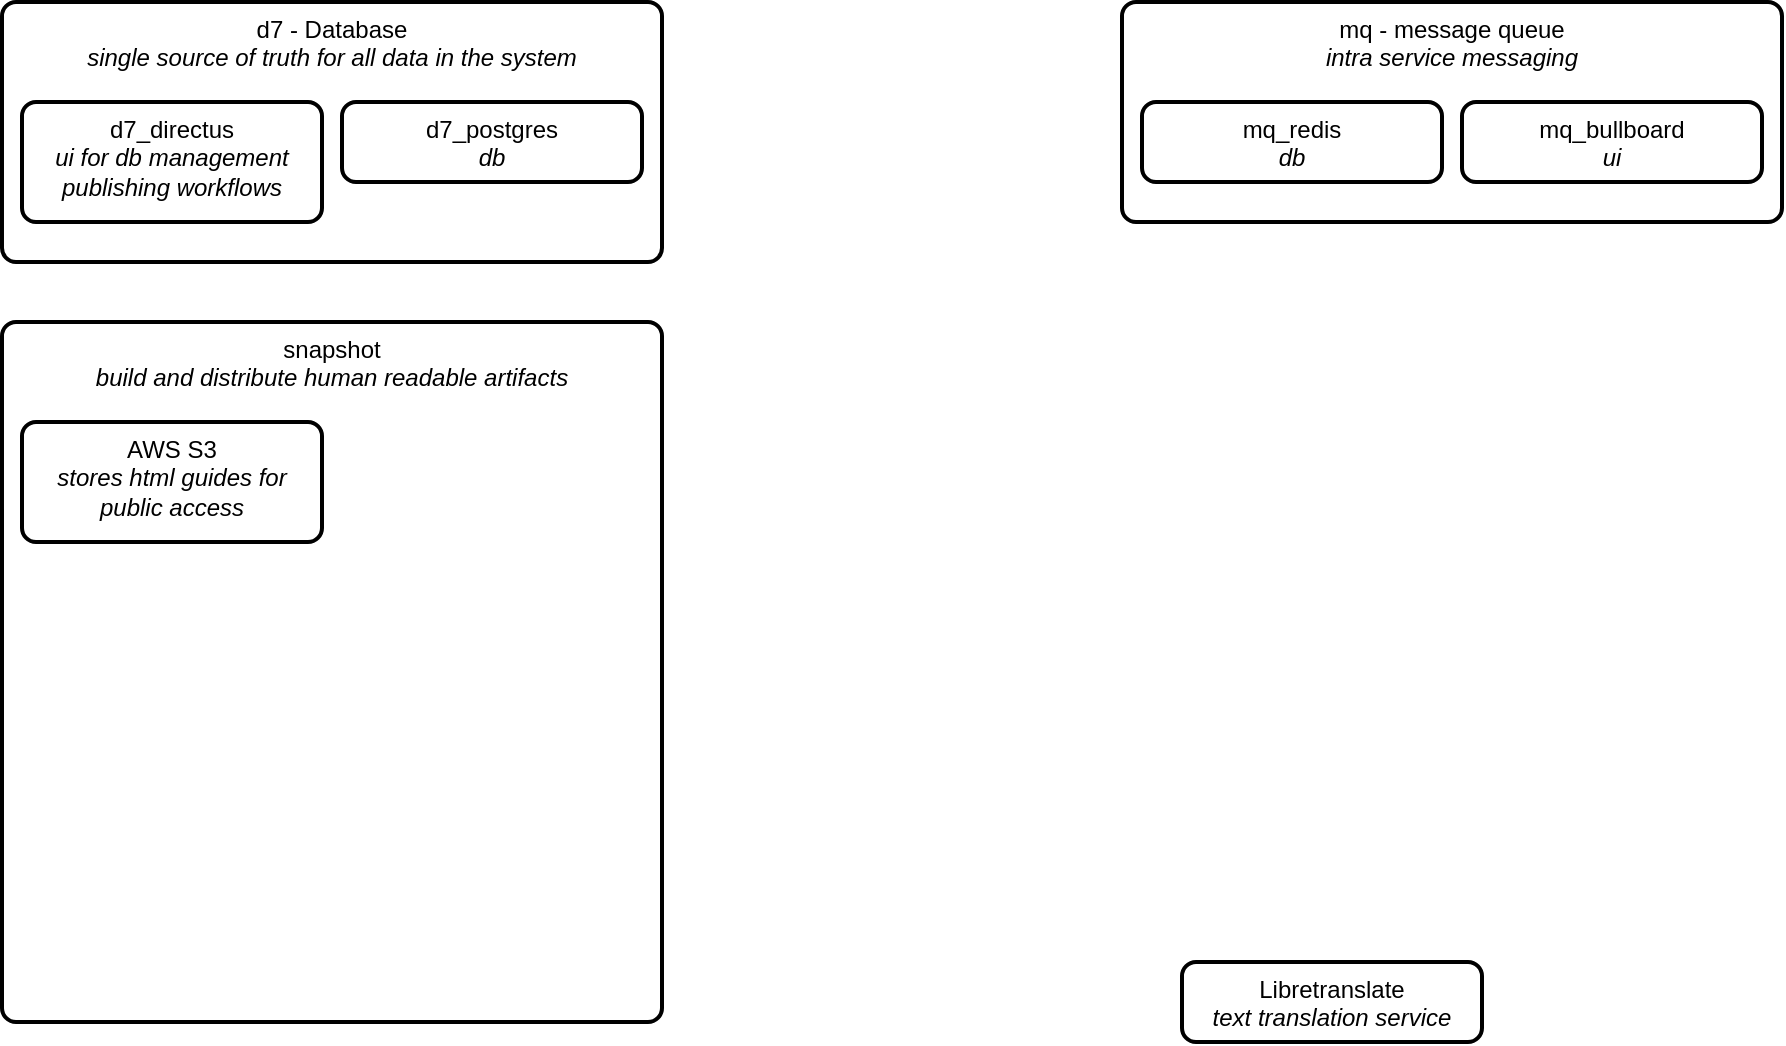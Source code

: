 <mxfile version="22.0.3" type="device">
  <diagram name="Page-1" id="meAQh50mIC9DnXSjfXPz">
    <mxGraphModel dx="1349" dy="1381" grid="1" gridSize="10" guides="1" tooltips="1" connect="1" arrows="1" fold="1" page="1" pageScale="1" pageWidth="850" pageHeight="1100" math="0" shadow="0">
      <root>
        <mxCell id="0" />
        <mxCell id="1" parent="0" />
        <mxCell id="K0ohj7xhBHkrysFTaULI-5" value="snapshot&lt;br&gt;&lt;i&gt;build and distribute human readable artifacts&lt;/i&gt;" style="rounded=1;whiteSpace=wrap;html=1;absoluteArcSize=1;arcSize=14;strokeWidth=2;verticalAlign=top;" vertex="1" parent="1">
          <mxGeometry x="120" y="360" width="330" height="350" as="geometry" />
        </mxCell>
        <mxCell id="K0ohj7xhBHkrysFTaULI-1" value="d7 - Database&lt;br&gt;&lt;i&gt;single source of truth for all data in the system&lt;/i&gt;" style="rounded=1;whiteSpace=wrap;html=1;absoluteArcSize=1;arcSize=14;strokeWidth=2;verticalAlign=top;" vertex="1" parent="1">
          <mxGeometry x="120" y="200" width="330" height="130" as="geometry" />
        </mxCell>
        <mxCell id="K0ohj7xhBHkrysFTaULI-2" value="d7_postgres&lt;br&gt;&lt;i&gt;db&lt;/i&gt;" style="rounded=1;whiteSpace=wrap;html=1;absoluteArcSize=1;arcSize=14;strokeWidth=2;verticalAlign=top;" vertex="1" parent="1">
          <mxGeometry x="290" y="250" width="150" height="40" as="geometry" />
        </mxCell>
        <mxCell id="K0ohj7xhBHkrysFTaULI-3" value="d7_directus&lt;br&gt;&lt;i&gt;ui for db management&lt;br&gt;publishing workflows&lt;br&gt;&lt;/i&gt;" style="rounded=1;whiteSpace=wrap;html=1;absoluteArcSize=1;arcSize=14;strokeWidth=2;verticalAlign=top;" vertex="1" parent="1">
          <mxGeometry x="130" y="250" width="150" height="60" as="geometry" />
        </mxCell>
        <mxCell id="K0ohj7xhBHkrysFTaULI-4" value="AWS S3&lt;br&gt;&lt;i&gt;stores html guides for public access&lt;br&gt;&lt;/i&gt;" style="rounded=1;whiteSpace=wrap;html=1;absoluteArcSize=1;arcSize=14;strokeWidth=2;verticalAlign=top;" vertex="1" parent="1">
          <mxGeometry x="130" y="410" width="150" height="60" as="geometry" />
        </mxCell>
        <mxCell id="K0ohj7xhBHkrysFTaULI-6" value="Libretranslate&lt;br&gt;&lt;i&gt;text translation service&lt;br&gt;&lt;/i&gt;" style="rounded=1;whiteSpace=wrap;html=1;absoluteArcSize=1;arcSize=14;strokeWidth=2;verticalAlign=top;" vertex="1" parent="1">
          <mxGeometry x="710" y="680" width="150" height="40" as="geometry" />
        </mxCell>
        <mxCell id="K0ohj7xhBHkrysFTaULI-8" value="mq - message queue&lt;br&gt;&lt;i&gt;intra service messaging&lt;/i&gt;" style="rounded=1;whiteSpace=wrap;html=1;absoluteArcSize=1;arcSize=14;strokeWidth=2;verticalAlign=top;" vertex="1" parent="1">
          <mxGeometry x="680" y="200" width="330" height="110" as="geometry" />
        </mxCell>
        <mxCell id="K0ohj7xhBHkrysFTaULI-9" value="mq_redis&lt;br&gt;&lt;i&gt;db&lt;br&gt;&lt;/i&gt;" style="rounded=1;whiteSpace=wrap;html=1;absoluteArcSize=1;arcSize=14;strokeWidth=2;verticalAlign=top;" vertex="1" parent="1">
          <mxGeometry x="690" y="250" width="150" height="40" as="geometry" />
        </mxCell>
        <mxCell id="K0ohj7xhBHkrysFTaULI-10" value="mq_bullboard&lt;br&gt;&lt;i&gt;ui&lt;br&gt;&lt;/i&gt;" style="rounded=1;whiteSpace=wrap;html=1;absoluteArcSize=1;arcSize=14;strokeWidth=2;verticalAlign=top;" vertex="1" parent="1">
          <mxGeometry x="850" y="250" width="150" height="40" as="geometry" />
        </mxCell>
      </root>
    </mxGraphModel>
  </diagram>
</mxfile>
